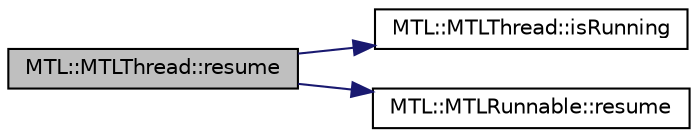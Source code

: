 digraph "MTL::MTLThread::resume"
{
 // LATEX_PDF_SIZE
  edge [fontname="Helvetica",fontsize="10",labelfontname="Helvetica",labelfontsize="10"];
  node [fontname="Helvetica",fontsize="10",shape=record];
  rankdir="LR";
  Node1 [label="MTL::MTLThread::resume",height=0.2,width=0.4,color="black", fillcolor="grey75", style="filled", fontcolor="black",tooltip="Resume the thread."];
  Node1 -> Node2 [color="midnightblue",fontsize="10",style="solid",fontname="Helvetica"];
  Node2 [label="MTL::MTLThread::isRunning",height=0.2,width=0.4,color="black", fillcolor="white", style="filled",URL="$dd/df5/classMTL_1_1MTLThread.html#aec8cfd545b4830ea113b3f025d8fa83f",tooltip="Check if the thread is running."];
  Node1 -> Node3 [color="midnightblue",fontsize="10",style="solid",fontname="Helvetica"];
  Node3 [label="MTL::MTLRunnable::resume",height=0.2,width=0.4,color="black", fillcolor="white", style="filled",URL="$d8/da7/classMTL_1_1MTLRunnable.html#ae33676898719dfa9b8c49103f2097a31",tooltip="Resume the runnable."];
}
